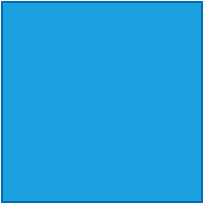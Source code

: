 <mxfile version="22.1.8" type="github">
  <diagram name="Página-1" id="7ACHmttu5sedrSS-6rYI">
    <mxGraphModel dx="996" dy="541" grid="1" gridSize="10" guides="1" tooltips="1" connect="1" arrows="1" fold="1" page="1" pageScale="1" pageWidth="827" pageHeight="1169" math="0" shadow="0">
      <root>
        <mxCell id="0" />
        <mxCell id="1" parent="0" />
        <mxCell id="pzay7yw-3NeRiWPd9MWh-1" value="" style="whiteSpace=wrap;html=1;aspect=fixed;fillColor=#1ba1e2;strokeColor=#006EAF;fontColor=#ffffff;" vertex="1" parent="1">
          <mxGeometry x="30" y="50" width="100" height="100" as="geometry" />
        </mxCell>
      </root>
    </mxGraphModel>
  </diagram>
</mxfile>

